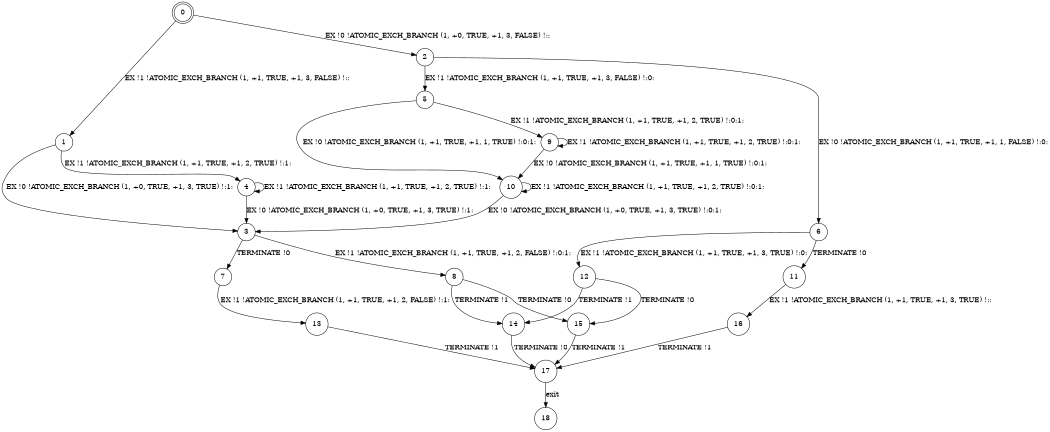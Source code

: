 digraph BCG {
size = "7, 10.5";
center = TRUE;
node [shape = circle];
0 [peripheries = 2];
0 -> 1 [label = "EX !1 !ATOMIC_EXCH_BRANCH (1, +1, TRUE, +1, 3, FALSE) !::"];
0 -> 2 [label = "EX !0 !ATOMIC_EXCH_BRANCH (1, +0, TRUE, +1, 3, FALSE) !::"];
1 -> 3 [label = "EX !0 !ATOMIC_EXCH_BRANCH (1, +0, TRUE, +1, 3, TRUE) !:1:"];
1 -> 4 [label = "EX !1 !ATOMIC_EXCH_BRANCH (1, +1, TRUE, +1, 2, TRUE) !:1:"];
2 -> 5 [label = "EX !1 !ATOMIC_EXCH_BRANCH (1, +1, TRUE, +1, 3, FALSE) !:0:"];
2 -> 6 [label = "EX !0 !ATOMIC_EXCH_BRANCH (1, +1, TRUE, +1, 1, FALSE) !:0:"];
3 -> 7 [label = "TERMINATE !0"];
3 -> 8 [label = "EX !1 !ATOMIC_EXCH_BRANCH (1, +1, TRUE, +1, 2, FALSE) !:0:1:"];
4 -> 3 [label = "EX !0 !ATOMIC_EXCH_BRANCH (1, +0, TRUE, +1, 3, TRUE) !:1:"];
4 -> 4 [label = "EX !1 !ATOMIC_EXCH_BRANCH (1, +1, TRUE, +1, 2, TRUE) !:1:"];
5 -> 9 [label = "EX !1 !ATOMIC_EXCH_BRANCH (1, +1, TRUE, +1, 2, TRUE) !:0:1:"];
5 -> 10 [label = "EX !0 !ATOMIC_EXCH_BRANCH (1, +1, TRUE, +1, 1, TRUE) !:0:1:"];
6 -> 11 [label = "TERMINATE !0"];
6 -> 12 [label = "EX !1 !ATOMIC_EXCH_BRANCH (1, +1, TRUE, +1, 3, TRUE) !:0:"];
7 -> 13 [label = "EX !1 !ATOMIC_EXCH_BRANCH (1, +1, TRUE, +1, 2, FALSE) !:1:"];
8 -> 14 [label = "TERMINATE !1"];
8 -> 15 [label = "TERMINATE !0"];
9 -> 9 [label = "EX !1 !ATOMIC_EXCH_BRANCH (1, +1, TRUE, +1, 2, TRUE) !:0:1:"];
9 -> 10 [label = "EX !0 !ATOMIC_EXCH_BRANCH (1, +1, TRUE, +1, 1, TRUE) !:0:1:"];
10 -> 10 [label = "EX !1 !ATOMIC_EXCH_BRANCH (1, +1, TRUE, +1, 2, TRUE) !:0:1:"];
10 -> 3 [label = "EX !0 !ATOMIC_EXCH_BRANCH (1, +0, TRUE, +1, 3, TRUE) !:0:1:"];
11 -> 16 [label = "EX !1 !ATOMIC_EXCH_BRANCH (1, +1, TRUE, +1, 3, TRUE) !::"];
12 -> 14 [label = "TERMINATE !1"];
12 -> 15 [label = "TERMINATE !0"];
13 -> 17 [label = "TERMINATE !1"];
14 -> 17 [label = "TERMINATE !0"];
15 -> 17 [label = "TERMINATE !1"];
16 -> 17 [label = "TERMINATE !1"];
17 -> 18 [label = "exit"];
}
